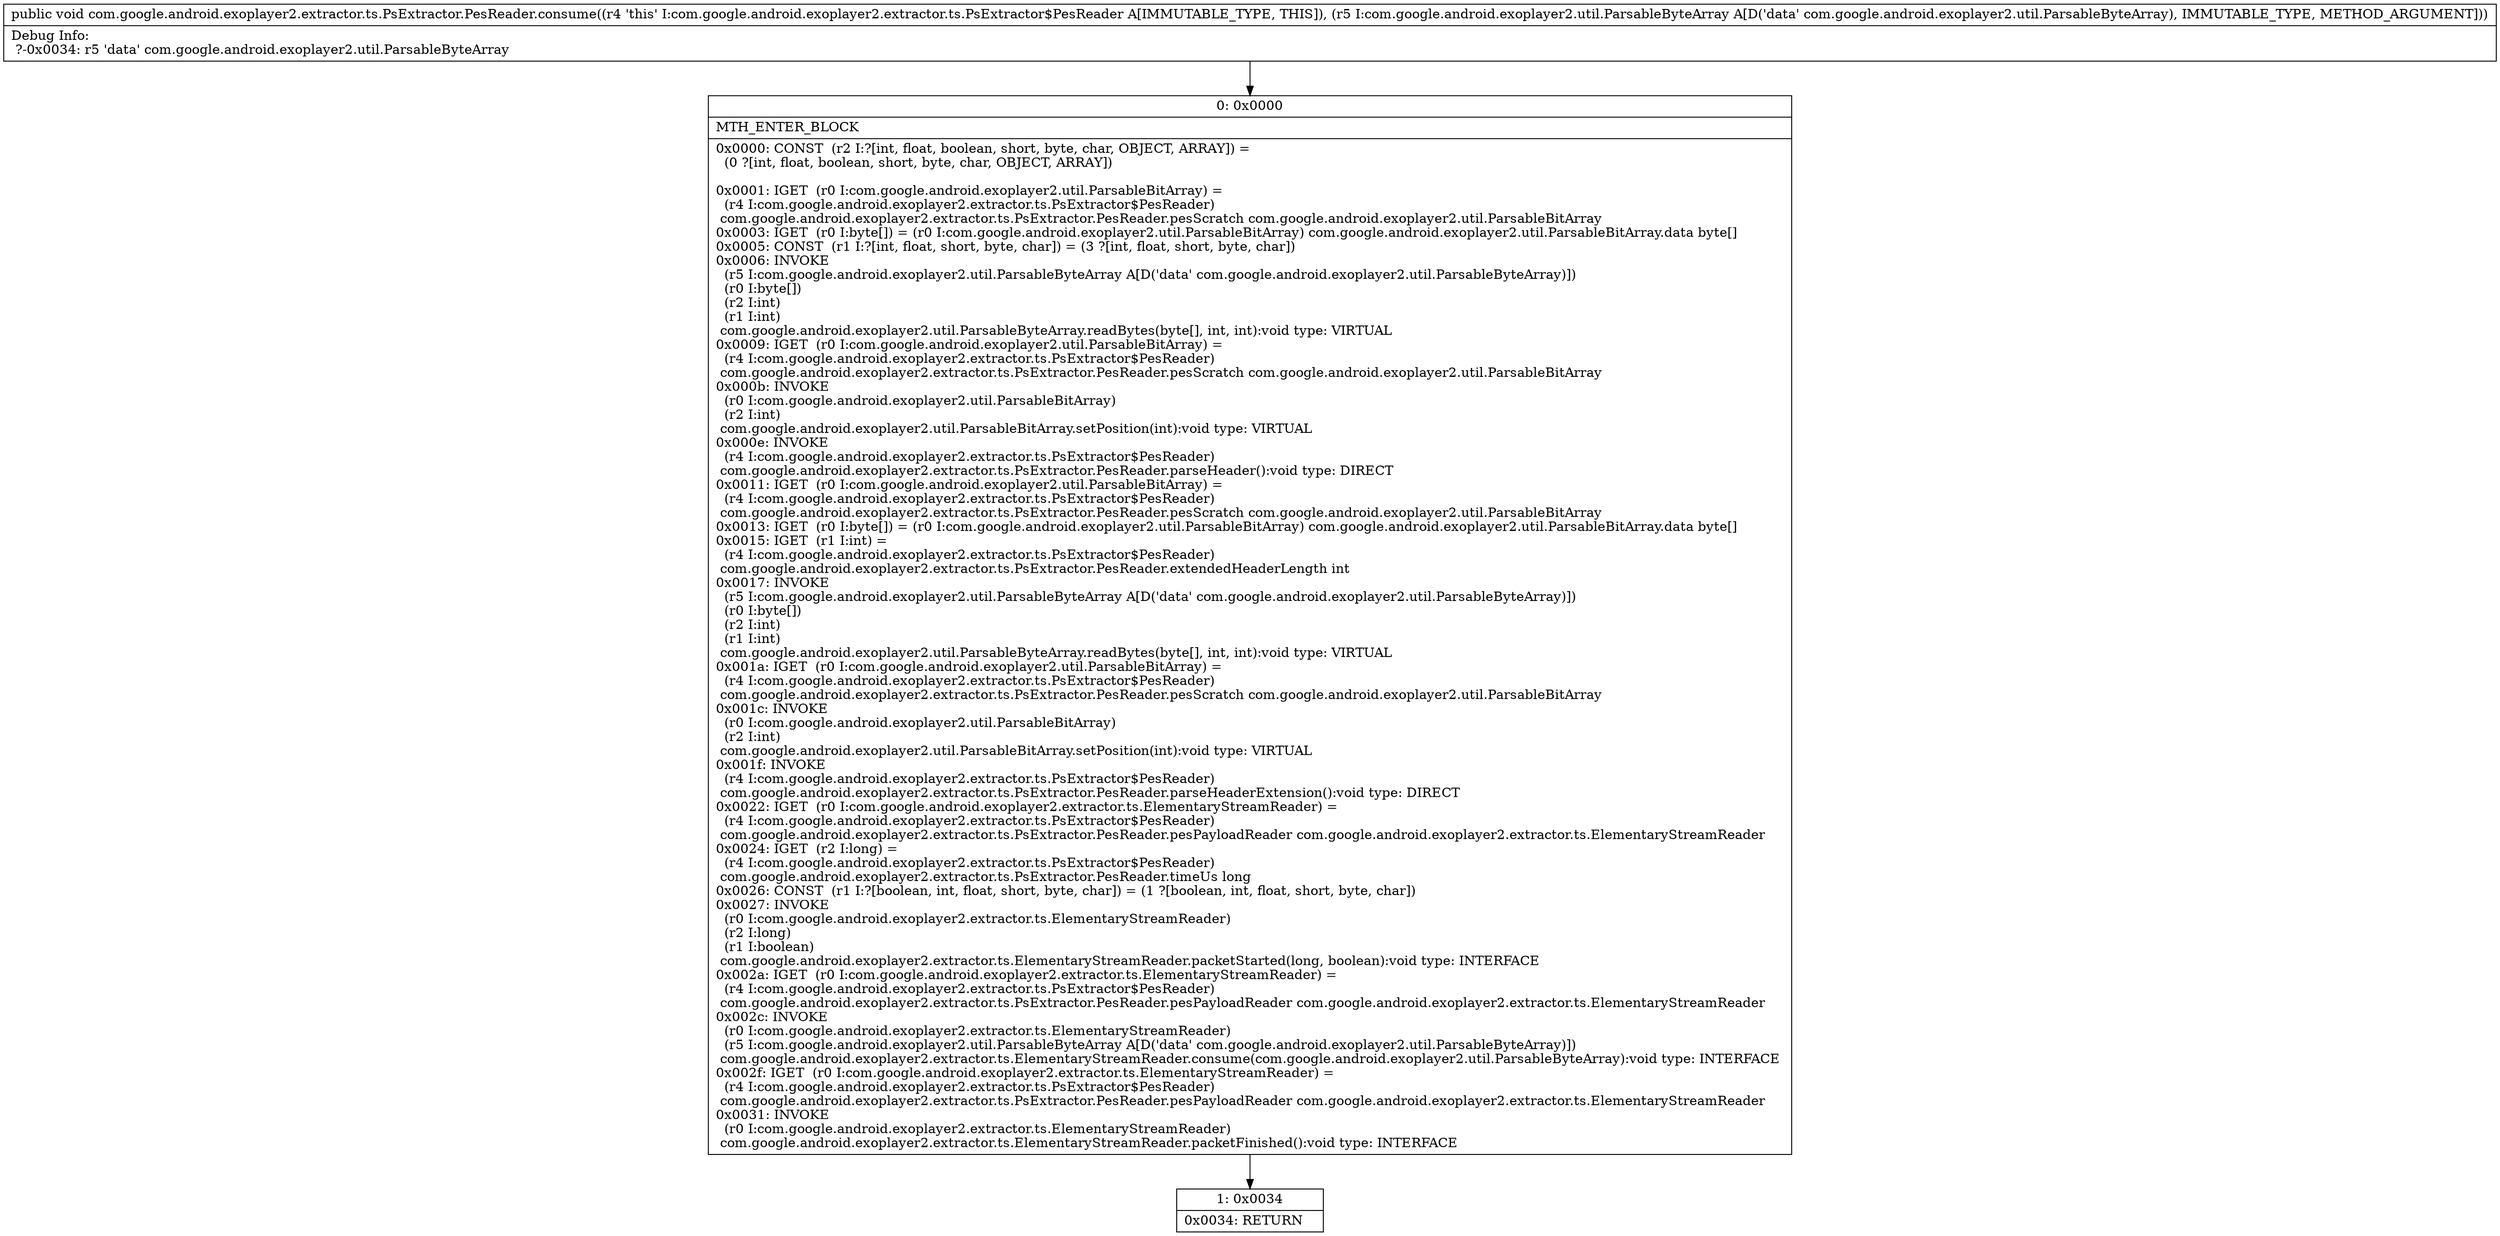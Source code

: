 digraph "CFG forcom.google.android.exoplayer2.extractor.ts.PsExtractor.PesReader.consume(Lcom\/google\/android\/exoplayer2\/util\/ParsableByteArray;)V" {
Node_0 [shape=record,label="{0\:\ 0x0000|MTH_ENTER_BLOCK\l|0x0000: CONST  (r2 I:?[int, float, boolean, short, byte, char, OBJECT, ARRAY]) = \l  (0 ?[int, float, boolean, short, byte, char, OBJECT, ARRAY])\l \l0x0001: IGET  (r0 I:com.google.android.exoplayer2.util.ParsableBitArray) = \l  (r4 I:com.google.android.exoplayer2.extractor.ts.PsExtractor$PesReader)\l com.google.android.exoplayer2.extractor.ts.PsExtractor.PesReader.pesScratch com.google.android.exoplayer2.util.ParsableBitArray \l0x0003: IGET  (r0 I:byte[]) = (r0 I:com.google.android.exoplayer2.util.ParsableBitArray) com.google.android.exoplayer2.util.ParsableBitArray.data byte[] \l0x0005: CONST  (r1 I:?[int, float, short, byte, char]) = (3 ?[int, float, short, byte, char]) \l0x0006: INVOKE  \l  (r5 I:com.google.android.exoplayer2.util.ParsableByteArray A[D('data' com.google.android.exoplayer2.util.ParsableByteArray)])\l  (r0 I:byte[])\l  (r2 I:int)\l  (r1 I:int)\l com.google.android.exoplayer2.util.ParsableByteArray.readBytes(byte[], int, int):void type: VIRTUAL \l0x0009: IGET  (r0 I:com.google.android.exoplayer2.util.ParsableBitArray) = \l  (r4 I:com.google.android.exoplayer2.extractor.ts.PsExtractor$PesReader)\l com.google.android.exoplayer2.extractor.ts.PsExtractor.PesReader.pesScratch com.google.android.exoplayer2.util.ParsableBitArray \l0x000b: INVOKE  \l  (r0 I:com.google.android.exoplayer2.util.ParsableBitArray)\l  (r2 I:int)\l com.google.android.exoplayer2.util.ParsableBitArray.setPosition(int):void type: VIRTUAL \l0x000e: INVOKE  \l  (r4 I:com.google.android.exoplayer2.extractor.ts.PsExtractor$PesReader)\l com.google.android.exoplayer2.extractor.ts.PsExtractor.PesReader.parseHeader():void type: DIRECT \l0x0011: IGET  (r0 I:com.google.android.exoplayer2.util.ParsableBitArray) = \l  (r4 I:com.google.android.exoplayer2.extractor.ts.PsExtractor$PesReader)\l com.google.android.exoplayer2.extractor.ts.PsExtractor.PesReader.pesScratch com.google.android.exoplayer2.util.ParsableBitArray \l0x0013: IGET  (r0 I:byte[]) = (r0 I:com.google.android.exoplayer2.util.ParsableBitArray) com.google.android.exoplayer2.util.ParsableBitArray.data byte[] \l0x0015: IGET  (r1 I:int) = \l  (r4 I:com.google.android.exoplayer2.extractor.ts.PsExtractor$PesReader)\l com.google.android.exoplayer2.extractor.ts.PsExtractor.PesReader.extendedHeaderLength int \l0x0017: INVOKE  \l  (r5 I:com.google.android.exoplayer2.util.ParsableByteArray A[D('data' com.google.android.exoplayer2.util.ParsableByteArray)])\l  (r0 I:byte[])\l  (r2 I:int)\l  (r1 I:int)\l com.google.android.exoplayer2.util.ParsableByteArray.readBytes(byte[], int, int):void type: VIRTUAL \l0x001a: IGET  (r0 I:com.google.android.exoplayer2.util.ParsableBitArray) = \l  (r4 I:com.google.android.exoplayer2.extractor.ts.PsExtractor$PesReader)\l com.google.android.exoplayer2.extractor.ts.PsExtractor.PesReader.pesScratch com.google.android.exoplayer2.util.ParsableBitArray \l0x001c: INVOKE  \l  (r0 I:com.google.android.exoplayer2.util.ParsableBitArray)\l  (r2 I:int)\l com.google.android.exoplayer2.util.ParsableBitArray.setPosition(int):void type: VIRTUAL \l0x001f: INVOKE  \l  (r4 I:com.google.android.exoplayer2.extractor.ts.PsExtractor$PesReader)\l com.google.android.exoplayer2.extractor.ts.PsExtractor.PesReader.parseHeaderExtension():void type: DIRECT \l0x0022: IGET  (r0 I:com.google.android.exoplayer2.extractor.ts.ElementaryStreamReader) = \l  (r4 I:com.google.android.exoplayer2.extractor.ts.PsExtractor$PesReader)\l com.google.android.exoplayer2.extractor.ts.PsExtractor.PesReader.pesPayloadReader com.google.android.exoplayer2.extractor.ts.ElementaryStreamReader \l0x0024: IGET  (r2 I:long) = \l  (r4 I:com.google.android.exoplayer2.extractor.ts.PsExtractor$PesReader)\l com.google.android.exoplayer2.extractor.ts.PsExtractor.PesReader.timeUs long \l0x0026: CONST  (r1 I:?[boolean, int, float, short, byte, char]) = (1 ?[boolean, int, float, short, byte, char]) \l0x0027: INVOKE  \l  (r0 I:com.google.android.exoplayer2.extractor.ts.ElementaryStreamReader)\l  (r2 I:long)\l  (r1 I:boolean)\l com.google.android.exoplayer2.extractor.ts.ElementaryStreamReader.packetStarted(long, boolean):void type: INTERFACE \l0x002a: IGET  (r0 I:com.google.android.exoplayer2.extractor.ts.ElementaryStreamReader) = \l  (r4 I:com.google.android.exoplayer2.extractor.ts.PsExtractor$PesReader)\l com.google.android.exoplayer2.extractor.ts.PsExtractor.PesReader.pesPayloadReader com.google.android.exoplayer2.extractor.ts.ElementaryStreamReader \l0x002c: INVOKE  \l  (r0 I:com.google.android.exoplayer2.extractor.ts.ElementaryStreamReader)\l  (r5 I:com.google.android.exoplayer2.util.ParsableByteArray A[D('data' com.google.android.exoplayer2.util.ParsableByteArray)])\l com.google.android.exoplayer2.extractor.ts.ElementaryStreamReader.consume(com.google.android.exoplayer2.util.ParsableByteArray):void type: INTERFACE \l0x002f: IGET  (r0 I:com.google.android.exoplayer2.extractor.ts.ElementaryStreamReader) = \l  (r4 I:com.google.android.exoplayer2.extractor.ts.PsExtractor$PesReader)\l com.google.android.exoplayer2.extractor.ts.PsExtractor.PesReader.pesPayloadReader com.google.android.exoplayer2.extractor.ts.ElementaryStreamReader \l0x0031: INVOKE  \l  (r0 I:com.google.android.exoplayer2.extractor.ts.ElementaryStreamReader)\l com.google.android.exoplayer2.extractor.ts.ElementaryStreamReader.packetFinished():void type: INTERFACE \l}"];
Node_1 [shape=record,label="{1\:\ 0x0034|0x0034: RETURN   \l}"];
MethodNode[shape=record,label="{public void com.google.android.exoplayer2.extractor.ts.PsExtractor.PesReader.consume((r4 'this' I:com.google.android.exoplayer2.extractor.ts.PsExtractor$PesReader A[IMMUTABLE_TYPE, THIS]), (r5 I:com.google.android.exoplayer2.util.ParsableByteArray A[D('data' com.google.android.exoplayer2.util.ParsableByteArray), IMMUTABLE_TYPE, METHOD_ARGUMENT]))  | Debug Info:\l  ?\-0x0034: r5 'data' com.google.android.exoplayer2.util.ParsableByteArray\l}"];
MethodNode -> Node_0;
Node_0 -> Node_1;
}

